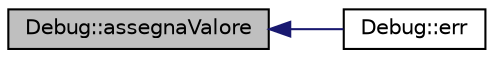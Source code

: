 digraph "Debug::assegnaValore"
{
  edge [fontname="Helvetica",fontsize="10",labelfontname="Helvetica",labelfontsize="10"];
  node [fontname="Helvetica",fontsize="10",shape=record];
  rankdir="LR";
  Node1 [label="Debug::assegnaValore",height=0.2,width=0.4,color="black", fillcolor="grey75", style="filled", fontcolor="black"];
  Node1 -> Node2 [dir="back",color="midnightblue",fontsize="10",style="solid",fontname="Helvetica"];
  Node2 [label="Debug::err",height=0.2,width=0.4,color="black", fillcolor="white", style="filled",URL="$class_debug.html#a8937e0f08ba09157f0d6660b2a0a02f1"];
}
